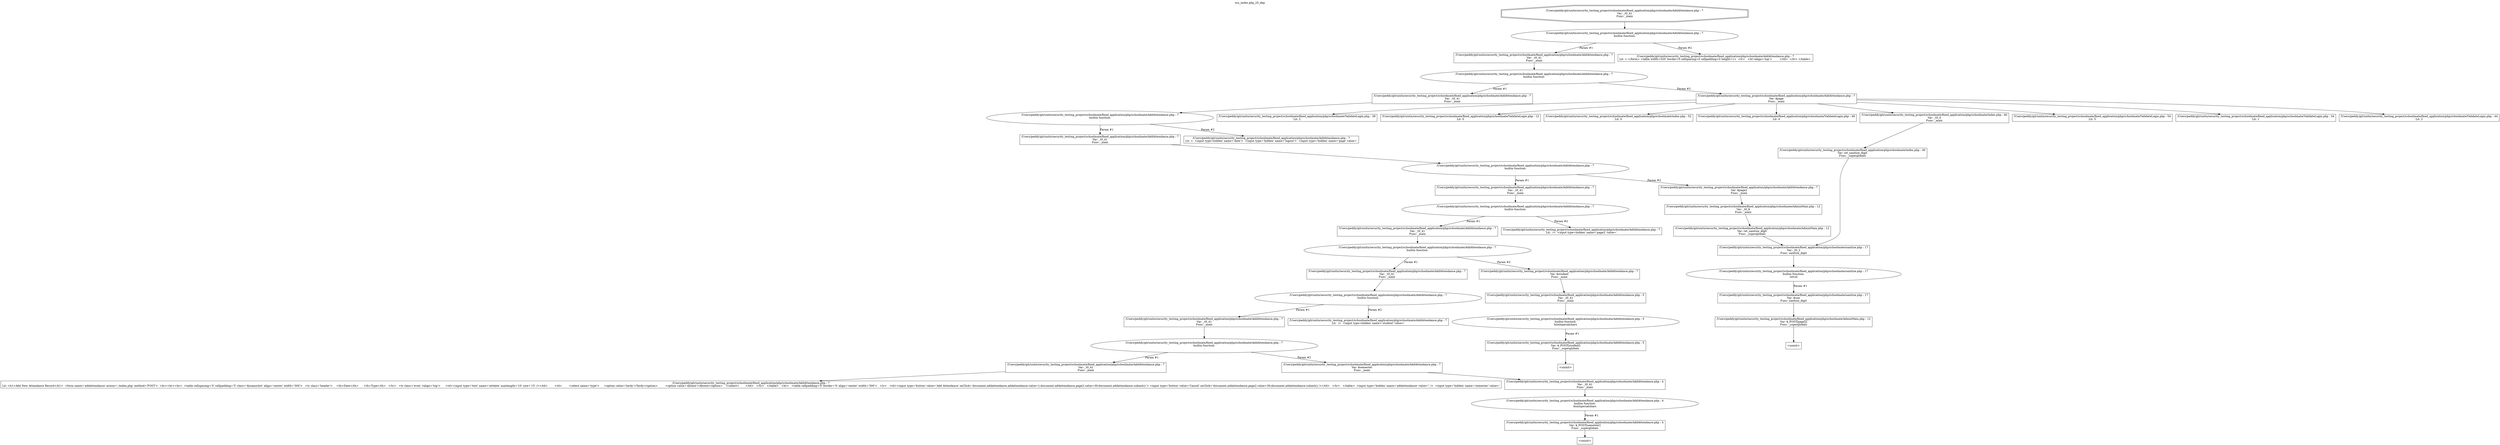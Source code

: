digraph cfg {
  label="xss_index.php_25_dep";
  labelloc=t;
  n1 [shape=doubleoctagon, label="/Users/peddy/git/unitn/security_testing_project/schoolmate/fixed_application/php/schoolmate/AddAttendance.php : 7\nVar: _t0_41\nFunc: _main\n"];
  n2 [shape=ellipse, label="/Users/peddy/git/unitn/security_testing_project/schoolmate/fixed_application/php/schoolmate/AddAttendance.php : 7\nbuiltin function:\n.\n"];
  n3 [shape=box, label="/Users/peddy/git/unitn/security_testing_project/schoolmate/fixed_application/php/schoolmate/AddAttendance.php : 7\nVar: _t0_41\nFunc: _main\n"];
  n4 [shape=ellipse, label="/Users/peddy/git/unitn/security_testing_project/schoolmate/fixed_application/php/schoolmate/AddAttendance.php : 7\nbuiltin function:\n.\n"];
  n5 [shape=box, label="/Users/peddy/git/unitn/security_testing_project/schoolmate/fixed_application/php/schoolmate/AddAttendance.php : 7\nVar: _t0_41\nFunc: _main\n"];
  n6 [shape=ellipse, label="/Users/peddy/git/unitn/security_testing_project/schoolmate/fixed_application/php/schoolmate/AddAttendance.php : 7\nbuiltin function:\n.\n"];
  n7 [shape=box, label="/Users/peddy/git/unitn/security_testing_project/schoolmate/fixed_application/php/schoolmate/AddAttendance.php : 7\nVar: _t0_41\nFunc: _main\n"];
  n8 [shape=ellipse, label="/Users/peddy/git/unitn/security_testing_project/schoolmate/fixed_application/php/schoolmate/AddAttendance.php : 7\nbuiltin function:\n.\n"];
  n9 [shape=box, label="/Users/peddy/git/unitn/security_testing_project/schoolmate/fixed_application/php/schoolmate/AddAttendance.php : 7\nVar: _t0_41\nFunc: _main\n"];
  n10 [shape=ellipse, label="/Users/peddy/git/unitn/security_testing_project/schoolmate/fixed_application/php/schoolmate/AddAttendance.php : 7\nbuiltin function:\n.\n"];
  n11 [shape=box, label="/Users/peddy/git/unitn/security_testing_project/schoolmate/fixed_application/php/schoolmate/AddAttendance.php : 7\nVar: _t0_41\nFunc: _main\n"];
  n12 [shape=ellipse, label="/Users/peddy/git/unitn/security_testing_project/schoolmate/fixed_application/php/schoolmate/AddAttendance.php : 7\nbuiltin function:\n.\n"];
  n13 [shape=box, label="/Users/peddy/git/unitn/security_testing_project/schoolmate/fixed_application/php/schoolmate/AddAttendance.php : 7\nVar: _t0_41\nFunc: _main\n"];
  n14 [shape=ellipse, label="/Users/peddy/git/unitn/security_testing_project/schoolmate/fixed_application/php/schoolmate/AddAttendance.php : 7\nbuiltin function:\n.\n"];
  n15 [shape=box, label="/Users/peddy/git/unitn/security_testing_project/schoolmate/fixed_application/php/schoolmate/AddAttendance.php : 7\nVar: _t0_41\nFunc: _main\n"];
  n16 [shape=ellipse, label="/Users/peddy/git/unitn/security_testing_project/schoolmate/fixed_application/php/schoolmate/AddAttendance.php : 7\nbuiltin function:\n.\n"];
  n17 [shape=box, label="/Users/peddy/git/unitn/security_testing_project/schoolmate/fixed_application/php/schoolmate/AddAttendance.php : 7\nVar: _t0_41\nFunc: _main\n"];
  n18 [shape=box, label="/Users/peddy/git/unitn/security_testing_project/schoolmate/fixed_application/php/schoolmate/AddAttendance.php : 7\nLit: <h1>Add New Attendance Record</h1>  <form name='addattendance' action='./index.php' method='POST'>  <br><br><br>  <table cellspacing='0' cellpadding='5' class='dynamiclist' align='center' width='300'>   <tr class='header'>	<th>Date</th>	<th>Type</th>   </tr>   <tr class='even' valign='top'>	<td><input type='text' name='attdate' maxlength='10' size='15' /></td>	<td>	 <select name='type'>	  <option value='tardy'>Tardy</option>	  <option value='absent'>Absent</option>	 </select>	</td>   </tr>   </table>   <br>   <table cellpadding='0' border='0' align='center' width='300'>   <tr>   <td><input type='button' value='Add Attendance' onClick='document.addattendance.addattendance.value=1;document.addattendance.page2.value=30;document.addattendance.submit();'> <input type='button' value='Cancel' onClick='document.addattendance.page2.value=30;document.addattendance.submit();'></td>   </tr>   </table>  <input type='hidden' name='addattendance' value='' />  <input type='hidden' name='semester' value='\n"];
  n19 [shape=box, label="/Users/peddy/git/unitn/security_testing_project/schoolmate/fixed_application/php/schoolmate/AddAttendance.php : 7\nVar: $semester\nFunc: _main\n"];
  n20 [shape=box, label="/Users/peddy/git/unitn/security_testing_project/schoolmate/fixed_application/php/schoolmate/AddAttendance.php : 4\nVar: _t0_41\nFunc: _main\n"];
  n21 [shape=ellipse, label="/Users/peddy/git/unitn/security_testing_project/schoolmate/fixed_application/php/schoolmate/AddAttendance.php : 4\nbuiltin function:\nhtmlspecialchars\n"];
  n22 [shape=box, label="/Users/peddy/git/unitn/security_testing_project/schoolmate/fixed_application/php/schoolmate/AddAttendance.php : 4\nVar: $_POST[semester]\nFunc: _superglobals\n"];
  n23 [shape=box, label="<uninit>"];
  n24 [shape=box, label="/Users/peddy/git/unitn/security_testing_project/schoolmate/fixed_application/php/schoolmate/AddAttendance.php : 7\nLit:  />  <input type=hidden' name='student' value='\n"];
  n25 [shape=box, label="/Users/peddy/git/unitn/security_testing_project/schoolmate/fixed_application/php/schoolmate/AddAttendance.php : 7\nVar: $student\nFunc: _main\n"];
  n26 [shape=box, label="/Users/peddy/git/unitn/security_testing_project/schoolmate/fixed_application/php/schoolmate/AddAttendance.php : 5\nVar: _t0_41\nFunc: _main\n"];
  n27 [shape=ellipse, label="/Users/peddy/git/unitn/security_testing_project/schoolmate/fixed_application/php/schoolmate/AddAttendance.php : 5\nbuiltin function:\nhtmlspecialchars\n"];
  n28 [shape=box, label="/Users/peddy/git/unitn/security_testing_project/schoolmate/fixed_application/php/schoolmate/AddAttendance.php : 5\nVar: $_POST[student]\nFunc: _superglobals\n"];
  n29 [shape=box, label="<uninit>"];
  n30 [shape=box, label="/Users/peddy/git/unitn/security_testing_project/schoolmate/fixed_application/php/schoolmate/AddAttendance.php : 7\nLit:  />  <input type=hidden' name='page2' value='\n"];
  n31 [shape=box, label="/Users/peddy/git/unitn/security_testing_project/schoolmate/fixed_application/php/schoolmate/AddAttendance.php : 7\nVar: $page2\nFunc: _main\n"];
  n32 [shape=box, label="/Users/peddy/git/unitn/security_testing_project/schoolmate/fixed_application/php/schoolmate/AdminMain.php : 12\nVar: _t0_9\nFunc: _main\n"];
  n33 [shape=box, label="/Users/peddy/git/unitn/security_testing_project/schoolmate/fixed_application/php/schoolmate/AdminMain.php : 12\nVar: ret_sanitize_digit\nFunc: _superglobals\n"];
  n34 [shape=box, label="/Users/peddy/git/unitn/security_testing_project/schoolmate/fixed_application/php/schoolmate/sanitize.php : 17\nVar: _t0_2\nFunc: sanitize_digit\n"];
  n35 [shape=ellipse, label="/Users/peddy/git/unitn/security_testing_project/schoolmate/fixed_application/php/schoolmate/sanitize.php : 17\nbuiltin function:\nintval\n"];
  n36 [shape=box, label="/Users/peddy/git/unitn/security_testing_project/schoolmate/fixed_application/php/schoolmate/sanitize.php : 17\nVar: $raw\nFunc: sanitize_digit\n"];
  n37 [shape=box, label="/Users/peddy/git/unitn/security_testing_project/schoolmate/fixed_application/php/schoolmate/AdminMain.php : 12\nVar: $_POST[page2]\nFunc: _superglobals\n"];
  n38 [shape=box, label="<uninit>"];
  n39 [shape=box, label="/Users/peddy/git/unitn/security_testing_project/schoolmate/fixed_application/php/schoolmate/AddAttendance.php : 7\nLit: >  <input type=hidden' name='date'>  <input type='hidden' name='logout'>  <input type='hidden' name='page' value='\n"];
  n40 [shape=box, label="/Users/peddy/git/unitn/security_testing_project/schoolmate/fixed_application/php/schoolmate/AddAttendance.php : 7\nVar: $page\nFunc: _main\n"];
  n41 [shape=box, label="/Users/peddy/git/unitn/security_testing_project/schoolmate/fixed_application/php/schoolmate/ValidateLogin.php : 39\nLit: 2\n"];
  n42 [shape=box, label="/Users/peddy/git/unitn/security_testing_project/schoolmate/fixed_application/php/schoolmate/ValidateLogin.php : 12\nLit: 0\n"];
  n43 [shape=box, label="/Users/peddy/git/unitn/security_testing_project/schoolmate/fixed_application/php/schoolmate/index.php : 52\nLit: 0\n"];
  n44 [shape=box, label="/Users/peddy/git/unitn/security_testing_project/schoolmate/fixed_application/php/schoolmate/ValidateLogin.php : 49\nLit: 4\n"];
  n45 [shape=box, label="/Users/peddy/git/unitn/security_testing_project/schoolmate/fixed_application/php/schoolmate/index.php : 40\nVar: _t0_0\nFunc: _main\n"];
  n46 [shape=box, label="/Users/peddy/git/unitn/security_testing_project/schoolmate/fixed_application/php/schoolmate/index.php : 40\nVar: ret_sanitize_digit\nFunc: _superglobals\n"];
  n47 [shape=box, label="/Users/peddy/git/unitn/security_testing_project/schoolmate/fixed_application/php/schoolmate/ValidateLogin.php : 54\nLit: 5\n"];
  n48 [shape=box, label="/Users/peddy/git/unitn/security_testing_project/schoolmate/fixed_application/php/schoolmate/ValidateLogin.php : 34\nLit: 1\n"];
  n49 [shape=box, label="/Users/peddy/git/unitn/security_testing_project/schoolmate/fixed_application/php/schoolmate/ValidateLogin.php : 44\nLit: 2\n"];
  n50 [shape=box, label="/Users/peddy/git/unitn/security_testing_project/schoolmate/fixed_application/php/schoolmate/AddAttendance.php : 7\nLit: > </form> <table width=520' border=0 cellspacing=0 cellpadding=0 height=1>  <tr>   <td valign='top'>	&nbsp;   </td>  </tr> </table> \n"];
  n1 -> n2;
  n3 -> n4;
  n5 -> n6;
  n7 -> n8;
  n9 -> n10;
  n11 -> n12;
  n13 -> n14;
  n15 -> n16;
  n17 -> n18;
  n16 -> n17[label="Param #1"];
  n16 -> n19[label="Param #2"];
  n20 -> n21;
  n22 -> n23;
  n21 -> n22[label="Param #1"];
  n19 -> n20;
  n14 -> n15[label="Param #1"];
  n14 -> n24[label="Param #2"];
  n12 -> n13[label="Param #1"];
  n12 -> n25[label="Param #2"];
  n26 -> n27;
  n28 -> n29;
  n27 -> n28[label="Param #1"];
  n25 -> n26;
  n10 -> n11[label="Param #1"];
  n10 -> n30[label="Param #2"];
  n8 -> n9[label="Param #1"];
  n8 -> n31[label="Param #2"];
  n34 -> n35;
  n37 -> n38;
  n36 -> n37;
  n35 -> n36[label="Param #1"];
  n33 -> n34;
  n32 -> n33;
  n31 -> n32;
  n6 -> n7[label="Param #1"];
  n6 -> n39[label="Param #2"];
  n4 -> n5[label="Param #1"];
  n4 -> n40[label="Param #2"];
  n40 -> n41;
  n40 -> n42;
  n40 -> n43;
  n40 -> n44;
  n40 -> n45;
  n40 -> n47;
  n40 -> n48;
  n40 -> n49;
  n46 -> n34;
  n45 -> n46;
  n2 -> n3[label="Param #1"];
  n2 -> n50[label="Param #2"];
}
